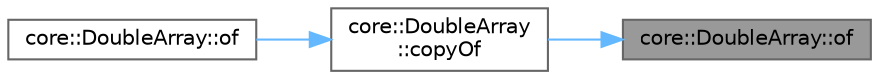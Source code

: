 digraph "core::DoubleArray::of"
{
 // INTERACTIVE_SVG=YES
 // LATEX_PDF_SIZE
  bgcolor="transparent";
  edge [fontname=Helvetica,fontsize=10,labelfontname=Helvetica,labelfontsize=10];
  node [fontname=Helvetica,fontsize=10,shape=box,height=0.2,width=0.4];
  rankdir="RL";
  Node1 [id="Node000001",label="core::DoubleArray::of",height=0.2,width=0.4,color="gray40", fillcolor="grey60", style="filled", fontcolor="black",tooltip="Obtains newly created empty array."];
  Node1 -> Node2 [id="edge1_Node000001_Node000002",dir="back",color="steelblue1",style="solid",tooltip=" "];
  Node2 [id="Node000002",label="core::DoubleArray\l::copyOf",height=0.2,width=0.4,color="grey40", fillcolor="white", style="filled",URL="$df/dcd/a00127.html#a0e174d290855e8da15a3cf24afd19c11",tooltip="Obtain newly created DoubleArray instance with primitive double array, such as int8_t[],..."];
  Node2 -> Node3 [id="edge2_Node000002_Node000003",dir="back",color="steelblue1",style="solid",tooltip=" "];
  Node3 [id="Node000003",label="core::DoubleArray::of",height=0.2,width=0.4,color="grey40", fillcolor="white", style="filled",URL="$df/dcd/a00127.html#ab6d2e3532ab90fd60a8c47245fb05401",tooltip="Obtain newly created DoubleArray instance with given doubles values or code points."];
}
